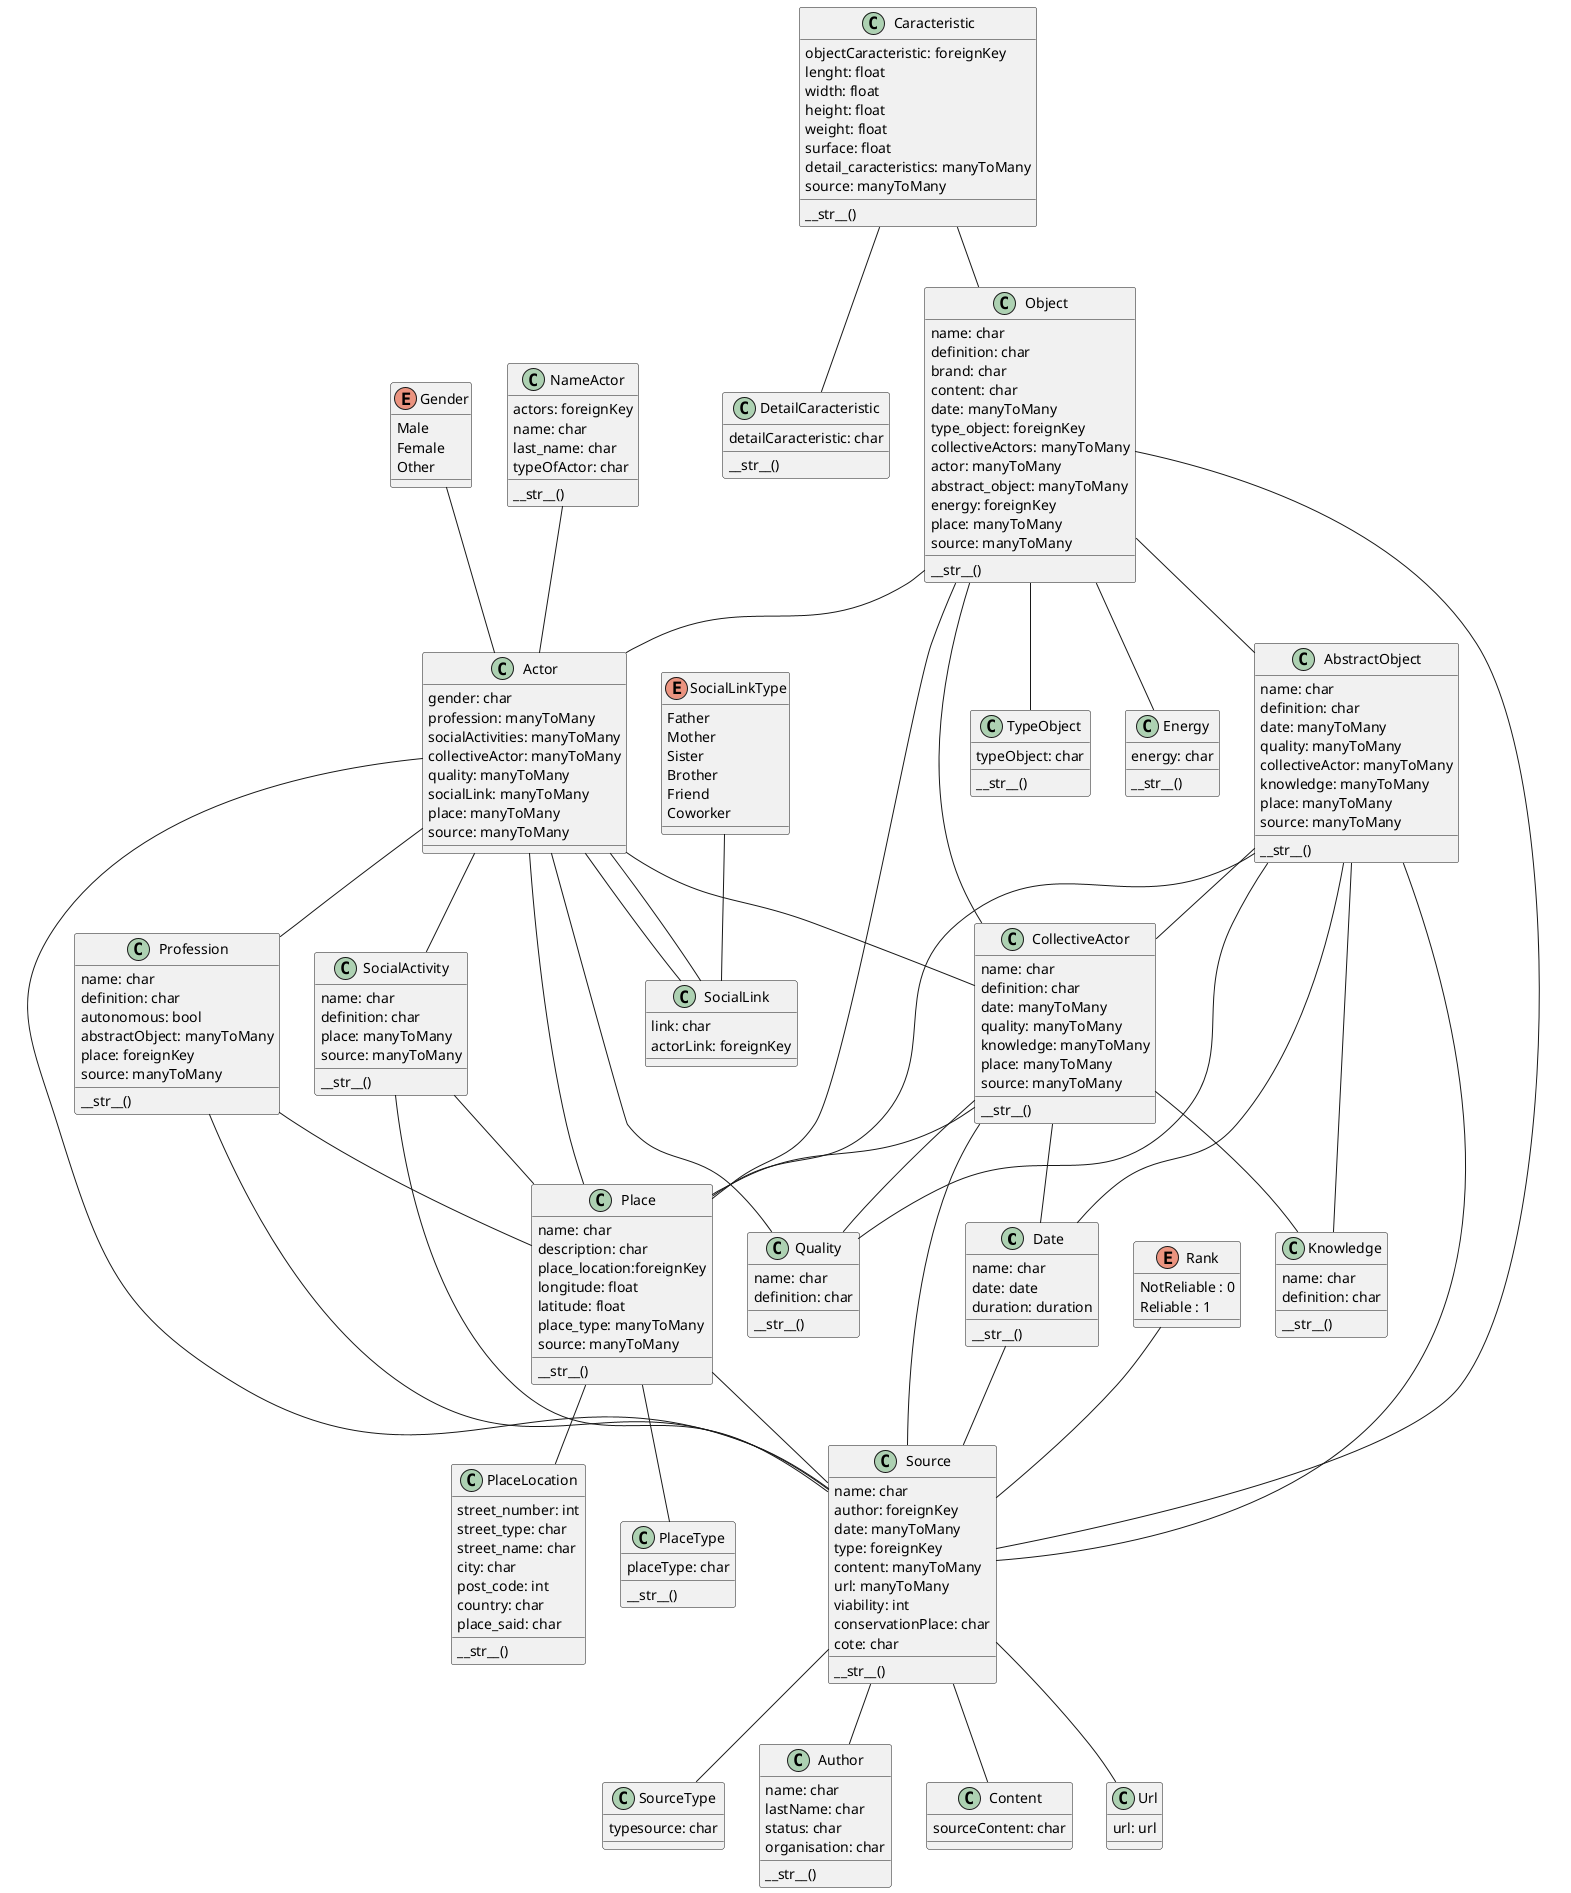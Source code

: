 @startuml model_overview

class Date {
    name: char
    date: date
    duration: duration

    __str__()
}

class Quality {
    name: char
    definition: char
    
    __str__()
}


class SourceType {
    typesource: char
}

class Author {
    name: char
    lastName: char
    status: char
    organisation: char

    __str__()
}

class Content {
    sourceContent: char
}

class Url {
    url: url
}

class Source {
    name: char
    author: foreignKey
    date: manyToMany
    type: foreignKey
    content: manyToMany
    url: manyToMany
    viability: int
    conservationPlace: char
    cote: char

    __str__()
}

enum Rank {
    NotReliable : 0
    Reliable : 1
}

class PlaceLocation {
    street_number: int
    street_type: char
    street_name: char
    city: char
    post_code: int
    country: char
    place_said: char

    __str__()
}

class PlaceType {
    placeType: char

    __str__()
}

class Place {
    name: char
    description: char
    place_location:foreignKey
    longitude: float
    latitude: float
    place_type: manyToMany
    source: manyToMany

    __str__()
}

class Knowledge {
    name: char
    definition: char

    __str__()
}

class CollectiveActor {
    name: char
    definition: char
    date: manyToMany
    quality: manyToMany
    knowledge: manyToMany
    place: manyToMany
    source: manyToMany

    __str__()
}

class AbstractObject {
    name: char
    definition: char
    date: manyToMany
    quality: manyToMany
    collectiveActor: manyToMany
    knowledge: manyToMany
    place: manyToMany
    source: manyToMany

    __str__()
}

class Profession {
    name: char
    definition: char
    autonomous: bool
    abstractObject: manyToMany
    place: foreignKey
    source: manyToMany

    __str__()
}

class SocialActivity{
    name: char
    definition: char
    place: manyToMany
    source: manyToMany

    __str__()
}

class SocialLink {
    link: char
    actorLink: foreignKey
}

enum SocialLinkType{
    Father
    Mother
    Sister
    Brother
    Friend
    Coworker
}

class Actor {
    gender: char
    profession: manyToMany
    socialActivities: manyToMany
    collectiveActor: manyToMany
    quality: manyToMany
    socialLink: manyToMany
    place: manyToMany
    source: manyToMany
}

enum Gender {
    Male
    Female
    Other
}

class NameActor {
    actors: foreignKey
    name: char
    last_name: char
    typeOfActor: char
    
    __str__()
}

class DetailCaracteristic {
    detailCaracteristic: char

    __str__()
}

class TypeObject {
    typeObject: char

    __str__()
}

class Energy {
    energy: char

    __str__()
}

class Object {
    name: char
    definition: char
    brand: char
    content: char
    date: manyToMany
    type_object: foreignKey
    collectiveActors: manyToMany
    actor: manyToMany
    abstract_object: manyToMany
    energy: foreignKey
    place: manyToMany
    source: manyToMany

    __str__()
}

class Caracteristic {
    objectCaracteristic: foreignKey
    lenght: float
    width: float
    height: float
    weight: float
    surface: float
    detail_caracteristics: manyToMany
    source: manyToMany

    __str__()
}

Source -- SourceType
Source -- Url
Source -- Author
Source -- Content

Rank -- Source

Date -- Source

Place -- PlaceType
Place -- PlaceLocation
Place -- Source

CollectiveActor -- Date
CollectiveActor -- Quality
CollectiveActor -- Knowledge
CollectiveActor -- Source
CollectiveActor -- Place

AbstractObject -- Date
AbstractObject -- Quality
AbstractObject -- Knowledge
AbstractObject -- CollectiveActor
AbstractObject -- Place
AbstractObject -- Source

Profession -- Place
Profession -- Source

SocialActivity -- Place
SocialActivity -- Source

SocialLink -- Actor
SocialLinkType -- SocialLink

Actor -- Profession
Actor -- SocialActivity
Actor -- CollectiveActor
Actor -- Quality
Actor -- SocialLink
Actor -- Place
Actor -- Source

Gender -- Actor

NameActor -- Actor

Object -- TypeObject
Object -- Energy
Object -- CollectiveActor
Object -- AbstractObject
Object -- Actor
Object -- Place
Object -- Source

Caracteristic -- Object
Caracteristic -- DetailCaracteristic

@enduml